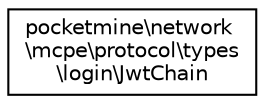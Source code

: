 digraph "Graphical Class Hierarchy"
{
 // INTERACTIVE_SVG=YES
 // LATEX_PDF_SIZE
  edge [fontname="Helvetica",fontsize="10",labelfontname="Helvetica",labelfontsize="10"];
  node [fontname="Helvetica",fontsize="10",shape=record];
  rankdir="LR";
  Node0 [label="pocketmine\\network\l\\mcpe\\protocol\\types\l\\login\\JwtChain",height=0.2,width=0.4,color="black", fillcolor="white", style="filled",URL="$df/df8/classpocketmine_1_1network_1_1mcpe_1_1protocol_1_1types_1_1login_1_1_jwt_chain.html",tooltip=" "];
}
